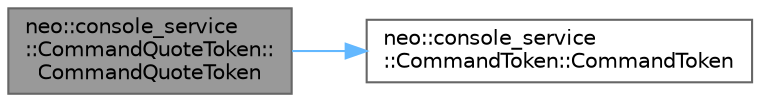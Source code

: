 digraph "neo::console_service::CommandQuoteToken::CommandQuoteToken"
{
 // LATEX_PDF_SIZE
  bgcolor="transparent";
  edge [fontname=Helvetica,fontsize=10,labelfontname=Helvetica,labelfontsize=10];
  node [fontname=Helvetica,fontsize=10,shape=box,height=0.2,width=0.4];
  rankdir="LR";
  Node1 [id="Node000001",label="neo::console_service\l::CommandQuoteToken::\lCommandQuoteToken",height=0.2,width=0.4,color="gray40", fillcolor="grey60", style="filled", fontcolor="black",tooltip="Constructor."];
  Node1 -> Node2 [id="edge2_Node000001_Node000002",color="steelblue1",style="solid",tooltip=" "];
  Node2 [id="Node000002",label="neo::console_service\l::CommandToken::CommandToken",height=0.2,width=0.4,color="grey40", fillcolor="white", style="filled",URL="$classneo_1_1console__service_1_1_command_token.html#a2a2978ec8ea00bb15cb4915ec80f3c4d",tooltip="Constructor."];
}
